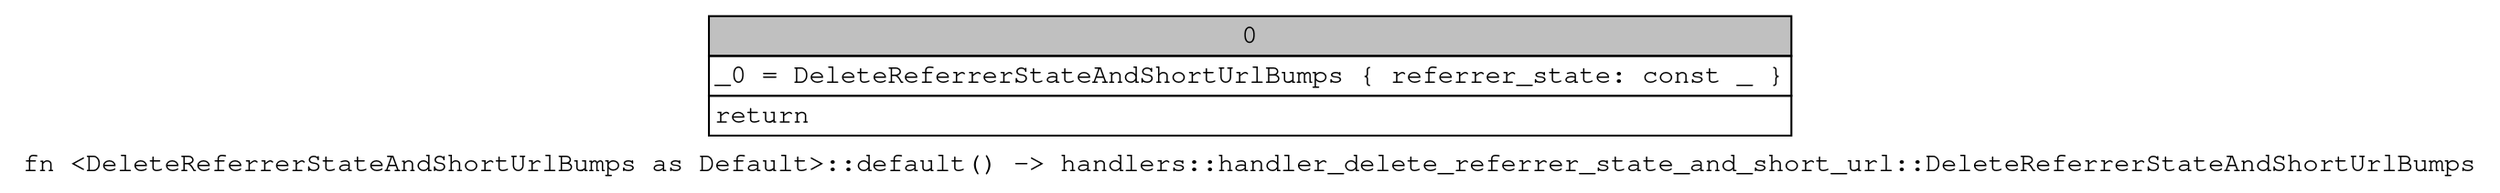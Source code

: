 digraph Mir_0_3047 {
    graph [fontname="Courier, monospace"];
    node [fontname="Courier, monospace"];
    edge [fontname="Courier, monospace"];
    label=<fn &lt;DeleteReferrerStateAndShortUrlBumps as Default&gt;::default() -&gt; handlers::handler_delete_referrer_state_and_short_url::DeleteReferrerStateAndShortUrlBumps<br align="left"/>>;
    bb0__0_3047 [shape="none", label=<<table border="0" cellborder="1" cellspacing="0"><tr><td bgcolor="gray" align="center" colspan="1">0</td></tr><tr><td align="left" balign="left">_0 = DeleteReferrerStateAndShortUrlBumps { referrer_state: const _ }<br/></td></tr><tr><td align="left">return</td></tr></table>>];
}

